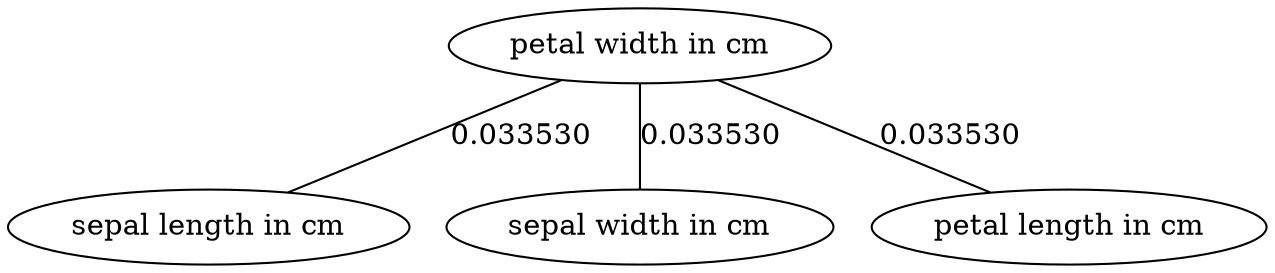 graph {
sepallengthincm[label="sepal length in cm"]
sepalwidthincm[label="sepal width in cm"]
petallengthincm[label="petal length in cm"]
petalwidthincm[label="petal width in cm"]
petalwidthincm--petallengthincm[label="0.033530"]
petalwidthincm--sepalwidthincm[label="0.033530"]
petalwidthincm--sepallengthincm[label="0.033530"]
}